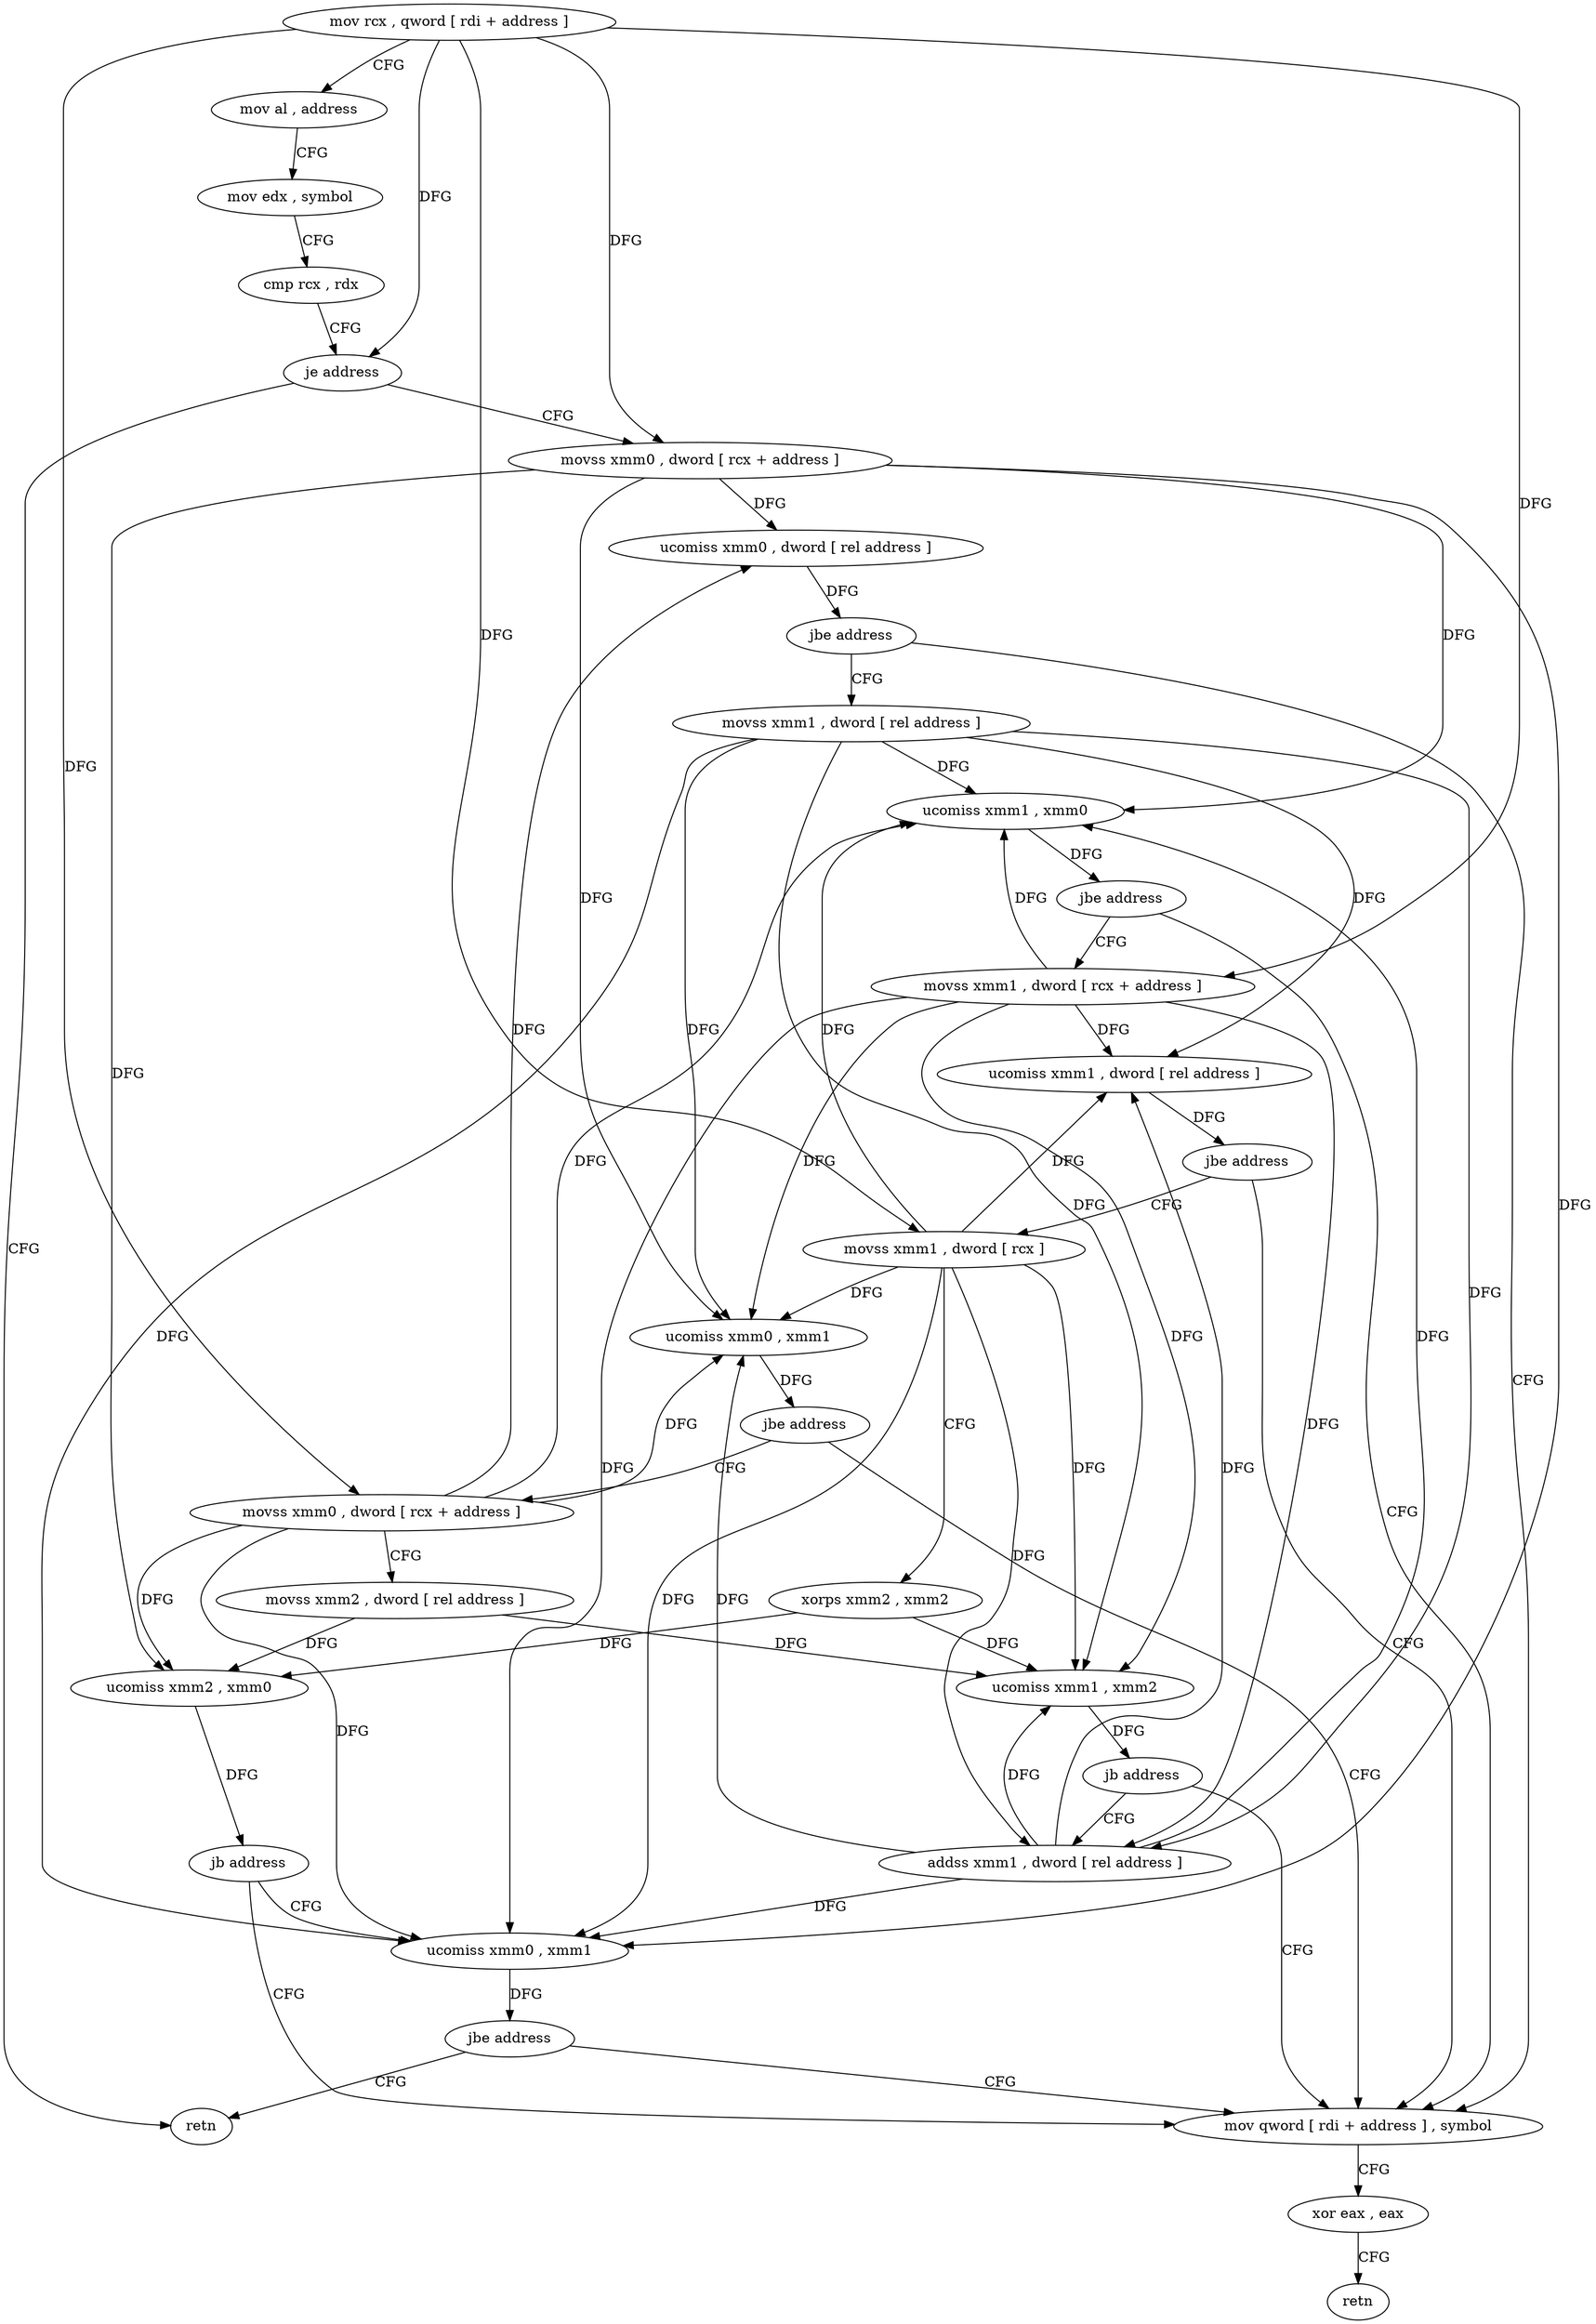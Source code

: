 digraph "func" {
"4220768" [label = "mov rcx , qword [ rdi + address ]" ]
"4220772" [label = "mov al , address" ]
"4220774" [label = "mov edx , symbol" ]
"4220779" [label = "cmp rcx , rdx" ]
"4220782" [label = "je address" ]
"4220873" [label = "retn" ]
"4220784" [label = "movss xmm0 , dword [ rcx + address ]" ]
"4220789" [label = "ucomiss xmm0 , dword [ rel address ]" ]
"4220796" [label = "jbe address" ]
"4220874" [label = "mov qword [ rdi + address ] , symbol" ]
"4220798" [label = "movss xmm1 , dword [ rel address ]" ]
"4220882" [label = "xor eax , eax" ]
"4220884" [label = "retn" ]
"4220806" [label = "ucomiss xmm1 , xmm0" ]
"4220809" [label = "jbe address" ]
"4220811" [label = "movss xmm1 , dword [ rcx + address ]" ]
"4220816" [label = "ucomiss xmm1 , dword [ rel address ]" ]
"4220823" [label = "jbe address" ]
"4220825" [label = "movss xmm1 , dword [ rcx ]" ]
"4220829" [label = "xorps xmm2 , xmm2" ]
"4220832" [label = "ucomiss xmm1 , xmm2" ]
"4220835" [label = "jb address" ]
"4220837" [label = "addss xmm1 , dword [ rel address ]" ]
"4220845" [label = "ucomiss xmm0 , xmm1" ]
"4220848" [label = "jbe address" ]
"4220850" [label = "movss xmm0 , dword [ rcx + address ]" ]
"4220855" [label = "movss xmm2 , dword [ rel address ]" ]
"4220863" [label = "ucomiss xmm2 , xmm0" ]
"4220866" [label = "jb address" ]
"4220868" [label = "ucomiss xmm0 , xmm1" ]
"4220871" [label = "jbe address" ]
"4220768" -> "4220772" [ label = "CFG" ]
"4220768" -> "4220782" [ label = "DFG" ]
"4220768" -> "4220784" [ label = "DFG" ]
"4220768" -> "4220811" [ label = "DFG" ]
"4220768" -> "4220825" [ label = "DFG" ]
"4220768" -> "4220850" [ label = "DFG" ]
"4220772" -> "4220774" [ label = "CFG" ]
"4220774" -> "4220779" [ label = "CFG" ]
"4220779" -> "4220782" [ label = "CFG" ]
"4220782" -> "4220873" [ label = "CFG" ]
"4220782" -> "4220784" [ label = "CFG" ]
"4220784" -> "4220789" [ label = "DFG" ]
"4220784" -> "4220806" [ label = "DFG" ]
"4220784" -> "4220845" [ label = "DFG" ]
"4220784" -> "4220863" [ label = "DFG" ]
"4220784" -> "4220868" [ label = "DFG" ]
"4220789" -> "4220796" [ label = "DFG" ]
"4220796" -> "4220874" [ label = "CFG" ]
"4220796" -> "4220798" [ label = "CFG" ]
"4220874" -> "4220882" [ label = "CFG" ]
"4220798" -> "4220806" [ label = "DFG" ]
"4220798" -> "4220816" [ label = "DFG" ]
"4220798" -> "4220832" [ label = "DFG" ]
"4220798" -> "4220837" [ label = "DFG" ]
"4220798" -> "4220845" [ label = "DFG" ]
"4220798" -> "4220868" [ label = "DFG" ]
"4220882" -> "4220884" [ label = "CFG" ]
"4220806" -> "4220809" [ label = "DFG" ]
"4220809" -> "4220874" [ label = "CFG" ]
"4220809" -> "4220811" [ label = "CFG" ]
"4220811" -> "4220816" [ label = "DFG" ]
"4220811" -> "4220806" [ label = "DFG" ]
"4220811" -> "4220832" [ label = "DFG" ]
"4220811" -> "4220837" [ label = "DFG" ]
"4220811" -> "4220845" [ label = "DFG" ]
"4220811" -> "4220868" [ label = "DFG" ]
"4220816" -> "4220823" [ label = "DFG" ]
"4220823" -> "4220874" [ label = "CFG" ]
"4220823" -> "4220825" [ label = "CFG" ]
"4220825" -> "4220829" [ label = "CFG" ]
"4220825" -> "4220816" [ label = "DFG" ]
"4220825" -> "4220806" [ label = "DFG" ]
"4220825" -> "4220832" [ label = "DFG" ]
"4220825" -> "4220837" [ label = "DFG" ]
"4220825" -> "4220845" [ label = "DFG" ]
"4220825" -> "4220868" [ label = "DFG" ]
"4220829" -> "4220832" [ label = "DFG" ]
"4220829" -> "4220863" [ label = "DFG" ]
"4220832" -> "4220835" [ label = "DFG" ]
"4220835" -> "4220874" [ label = "CFG" ]
"4220835" -> "4220837" [ label = "CFG" ]
"4220837" -> "4220845" [ label = "DFG" ]
"4220837" -> "4220816" [ label = "DFG" ]
"4220837" -> "4220806" [ label = "DFG" ]
"4220837" -> "4220832" [ label = "DFG" ]
"4220837" -> "4220868" [ label = "DFG" ]
"4220845" -> "4220848" [ label = "DFG" ]
"4220848" -> "4220874" [ label = "CFG" ]
"4220848" -> "4220850" [ label = "CFG" ]
"4220850" -> "4220855" [ label = "CFG" ]
"4220850" -> "4220789" [ label = "DFG" ]
"4220850" -> "4220806" [ label = "DFG" ]
"4220850" -> "4220845" [ label = "DFG" ]
"4220850" -> "4220863" [ label = "DFG" ]
"4220850" -> "4220868" [ label = "DFG" ]
"4220855" -> "4220863" [ label = "DFG" ]
"4220855" -> "4220832" [ label = "DFG" ]
"4220863" -> "4220866" [ label = "DFG" ]
"4220866" -> "4220874" [ label = "CFG" ]
"4220866" -> "4220868" [ label = "CFG" ]
"4220868" -> "4220871" [ label = "DFG" ]
"4220871" -> "4220874" [ label = "CFG" ]
"4220871" -> "4220873" [ label = "CFG" ]
}
